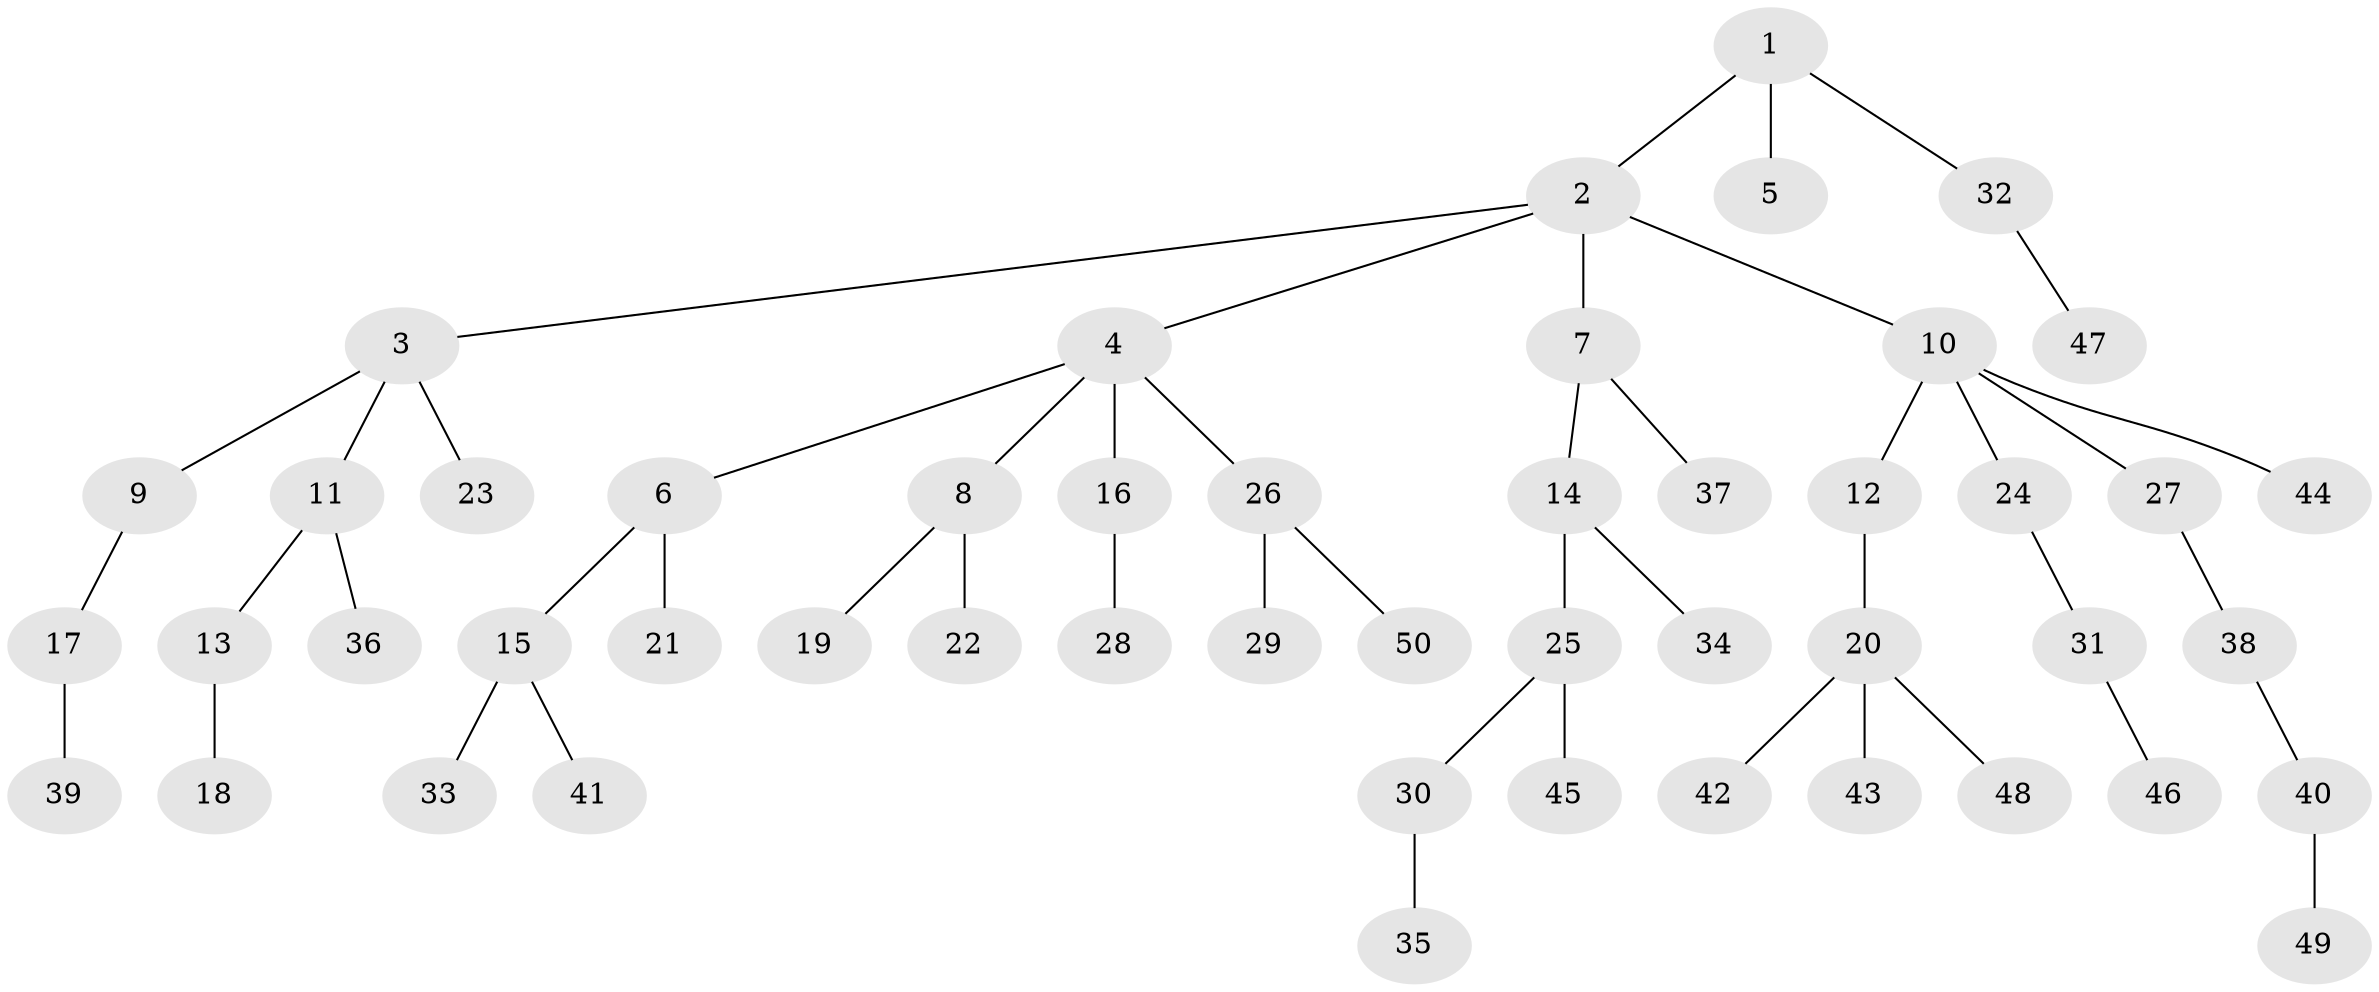 // coarse degree distribution, {5: 0.05714285714285714, 2: 0.4, 3: 0.11428571428571428, 1: 0.4, 4: 0.02857142857142857}
// Generated by graph-tools (version 1.1) at 2025/37/03/04/25 23:37:19]
// undirected, 50 vertices, 49 edges
graph export_dot {
  node [color=gray90,style=filled];
  1;
  2;
  3;
  4;
  5;
  6;
  7;
  8;
  9;
  10;
  11;
  12;
  13;
  14;
  15;
  16;
  17;
  18;
  19;
  20;
  21;
  22;
  23;
  24;
  25;
  26;
  27;
  28;
  29;
  30;
  31;
  32;
  33;
  34;
  35;
  36;
  37;
  38;
  39;
  40;
  41;
  42;
  43;
  44;
  45;
  46;
  47;
  48;
  49;
  50;
  1 -- 2;
  1 -- 5;
  1 -- 32;
  2 -- 3;
  2 -- 4;
  2 -- 7;
  2 -- 10;
  3 -- 9;
  3 -- 11;
  3 -- 23;
  4 -- 6;
  4 -- 8;
  4 -- 16;
  4 -- 26;
  6 -- 15;
  6 -- 21;
  7 -- 14;
  7 -- 37;
  8 -- 19;
  8 -- 22;
  9 -- 17;
  10 -- 12;
  10 -- 24;
  10 -- 27;
  10 -- 44;
  11 -- 13;
  11 -- 36;
  12 -- 20;
  13 -- 18;
  14 -- 25;
  14 -- 34;
  15 -- 33;
  15 -- 41;
  16 -- 28;
  17 -- 39;
  20 -- 42;
  20 -- 43;
  20 -- 48;
  24 -- 31;
  25 -- 30;
  25 -- 45;
  26 -- 29;
  26 -- 50;
  27 -- 38;
  30 -- 35;
  31 -- 46;
  32 -- 47;
  38 -- 40;
  40 -- 49;
}
